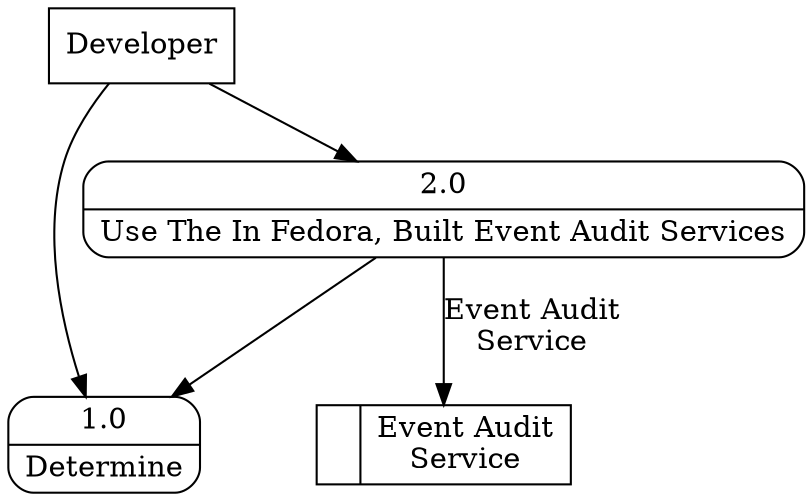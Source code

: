 digraph dfd2{ 
node[shape=record]
200 [label="<f0>  |<f1> Event Audit\nService " ];
201 [label="Developer" shape=box];
202 [label="{<f0> 1.0|<f1> Determine }" shape=Mrecord];
203 [label="{<f0> 2.0|<f1> Use The In Fedora, Built Event Audit Services }" shape=Mrecord];
201 -> 202
201 -> 203
203 -> 202
203 -> 200 [label="Event Audit\nService"]
}